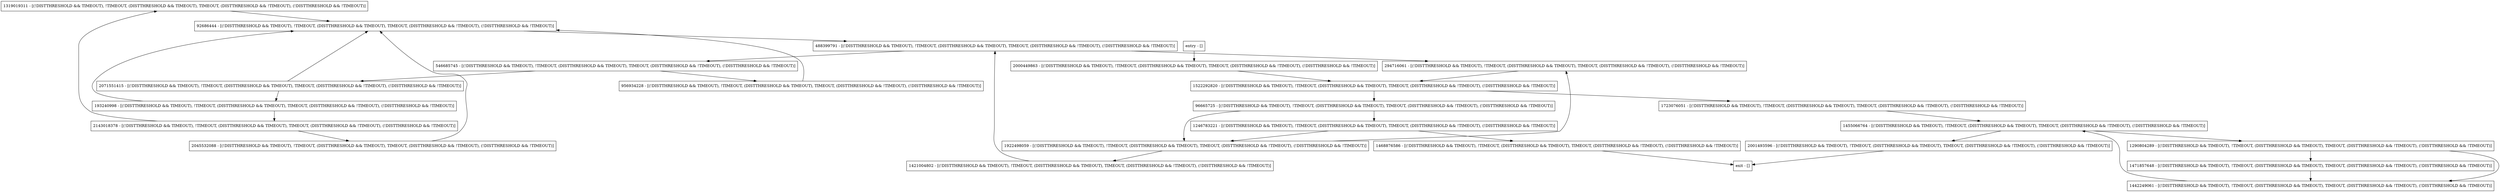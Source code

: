 digraph getMergedColors {
node [shape=record];
1319019311 [label="1319019311 - [(!DISTTHRESHOLD && TIMEOUT), !TIMEOUT, (DISTTHRESHOLD && TIMEOUT), TIMEOUT, (DISTTHRESHOLD && !TIMEOUT), (!DISTTHRESHOLD && !TIMEOUT)]"];
1442249061 [label="1442249061 - [(!DISTTHRESHOLD && TIMEOUT), !TIMEOUT, (DISTTHRESHOLD && TIMEOUT), TIMEOUT, (DISTTHRESHOLD && !TIMEOUT), (!DISTTHRESHOLD && !TIMEOUT)]"];
1421004802 [label="1421004802 - [(!DISTTHRESHOLD && TIMEOUT), !TIMEOUT, (DISTTHRESHOLD && TIMEOUT), TIMEOUT, (DISTTHRESHOLD && !TIMEOUT), (!DISTTHRESHOLD && !TIMEOUT)]"];
546685745 [label="546685745 - [(!DISTTHRESHOLD && TIMEOUT), !TIMEOUT, (DISTTHRESHOLD && TIMEOUT), TIMEOUT, (DISTTHRESHOLD && !TIMEOUT), (!DISTTHRESHOLD && !TIMEOUT)]"];
1522292820 [label="1522292820 - [(!DISTTHRESHOLD && TIMEOUT), !TIMEOUT, (DISTTHRESHOLD && TIMEOUT), TIMEOUT, (DISTTHRESHOLD && !TIMEOUT), (!DISTTHRESHOLD && !TIMEOUT)]"];
2000449863 [label="2000449863 - [(!DISTTHRESHOLD && TIMEOUT), !TIMEOUT, (DISTTHRESHOLD && TIMEOUT), TIMEOUT, (DISTTHRESHOLD && !TIMEOUT), (!DISTTHRESHOLD && !TIMEOUT)]"];
488399791 [label="488399791 - [(!DISTTHRESHOLD && TIMEOUT), !TIMEOUT, (DISTTHRESHOLD && TIMEOUT), TIMEOUT, (DISTTHRESHOLD && !TIMEOUT), (!DISTTHRESHOLD && !TIMEOUT)]"];
2143018378 [label="2143018378 - [(!DISTTHRESHOLD && TIMEOUT), !TIMEOUT, (DISTTHRESHOLD && TIMEOUT), TIMEOUT, (DISTTHRESHOLD && !TIMEOUT), (!DISTTHRESHOLD && !TIMEOUT)]"];
1723076051 [label="1723076051 - [(!DISTTHRESHOLD && TIMEOUT), !TIMEOUT, (DISTTHRESHOLD && TIMEOUT), TIMEOUT, (DISTTHRESHOLD && !TIMEOUT), (!DISTTHRESHOLD && !TIMEOUT)]"];
1468876586 [label="1468876586 - [(!DISTTHRESHOLD && TIMEOUT), !TIMEOUT, (DISTTHRESHOLD && TIMEOUT), TIMEOUT, (DISTTHRESHOLD && !TIMEOUT), (!DISTTHRESHOLD && !TIMEOUT)]"];
1246783221 [label="1246783221 - [(!DISTTHRESHOLD && TIMEOUT), !TIMEOUT, (DISTTHRESHOLD && TIMEOUT), TIMEOUT, (DISTTHRESHOLD && !TIMEOUT), (!DISTTHRESHOLD && !TIMEOUT)]"];
1471857648 [label="1471857648 - [(!DISTTHRESHOLD && TIMEOUT), !TIMEOUT, (DISTTHRESHOLD && TIMEOUT), TIMEOUT, (DISTTHRESHOLD && !TIMEOUT), (!DISTTHRESHOLD && !TIMEOUT)]"];
96665725 [label="96665725 - [(!DISTTHRESHOLD && TIMEOUT), !TIMEOUT, (DISTTHRESHOLD && TIMEOUT), TIMEOUT, (DISTTHRESHOLD && !TIMEOUT), (!DISTTHRESHOLD && !TIMEOUT)]"];
1290804289 [label="1290804289 - [(!DISTTHRESHOLD && TIMEOUT), !TIMEOUT, (DISTTHRESHOLD && TIMEOUT), TIMEOUT, (DISTTHRESHOLD && !TIMEOUT), (!DISTTHRESHOLD && !TIMEOUT)]"];
193240998 [label="193240998 - [(!DISTTHRESHOLD && TIMEOUT), !TIMEOUT, (DISTTHRESHOLD && TIMEOUT), TIMEOUT, (DISTTHRESHOLD && !TIMEOUT), (!DISTTHRESHOLD && !TIMEOUT)]"];
956934228 [label="956934228 - [(!DISTTHRESHOLD && TIMEOUT), !TIMEOUT, (DISTTHRESHOLD && TIMEOUT), TIMEOUT, (DISTTHRESHOLD && !TIMEOUT), (!DISTTHRESHOLD && !TIMEOUT)]"];
2071551415 [label="2071551415 - [(!DISTTHRESHOLD && TIMEOUT), !TIMEOUT, (DISTTHRESHOLD && TIMEOUT), TIMEOUT, (DISTTHRESHOLD && !TIMEOUT), (!DISTTHRESHOLD && !TIMEOUT)]"];
2001493596 [label="2001493596 - [(!DISTTHRESHOLD && TIMEOUT), !TIMEOUT, (DISTTHRESHOLD && TIMEOUT), TIMEOUT, (DISTTHRESHOLD && !TIMEOUT), (!DISTTHRESHOLD && !TIMEOUT)]"];
2045532088 [label="2045532088 - [(!DISTTHRESHOLD && TIMEOUT), !TIMEOUT, (DISTTHRESHOLD && TIMEOUT), TIMEOUT, (DISTTHRESHOLD && !TIMEOUT), (!DISTTHRESHOLD && !TIMEOUT)]"];
1455066764 [label="1455066764 - [(!DISTTHRESHOLD && TIMEOUT), !TIMEOUT, (DISTTHRESHOLD && TIMEOUT), TIMEOUT, (DISTTHRESHOLD && !TIMEOUT), (!DISTTHRESHOLD && !TIMEOUT)]"];
entry [label="entry - []"];
exit [label="exit - []"];
294716061 [label="294716061 - [(!DISTTHRESHOLD && TIMEOUT), !TIMEOUT, (DISTTHRESHOLD && TIMEOUT), TIMEOUT, (DISTTHRESHOLD && !TIMEOUT), (!DISTTHRESHOLD && !TIMEOUT)]"];
92686444 [label="92686444 - [(!DISTTHRESHOLD && TIMEOUT), !TIMEOUT, (DISTTHRESHOLD && TIMEOUT), TIMEOUT, (DISTTHRESHOLD && !TIMEOUT), (!DISTTHRESHOLD && !TIMEOUT)]"];
1922498059 [label="1922498059 - [(!DISTTHRESHOLD && TIMEOUT), !TIMEOUT, (DISTTHRESHOLD && TIMEOUT), TIMEOUT, (DISTTHRESHOLD && !TIMEOUT), (!DISTTHRESHOLD && !TIMEOUT)]"];
entry;
exit;
1319019311 -> 92686444;
1442249061 -> 1455066764;
1421004802 -> 488399791;
546685745 -> 956934228;
546685745 -> 2071551415;
1522292820 -> 1723076051;
1522292820 -> 96665725;
2000449863 -> 1522292820;
488399791 -> 546685745;
488399791 -> 294716061;
2143018378 -> 2045532088;
2143018378 -> 1319019311;
1723076051 -> 1455066764;
1468876586 -> exit;
1246783221 -> 1468876586;
1246783221 -> 1922498059;
1471857648 -> 1442249061;
96665725 -> 1246783221;
96665725 -> 1922498059;
1290804289 -> 1471857648;
1290804289 -> 1442249061;
193240998 -> 92686444;
193240998 -> 2143018378;
956934228 -> 92686444;
2071551415 -> 92686444;
2071551415 -> 193240998;
2001493596 -> exit;
2045532088 -> 92686444;
1455066764 -> 1290804289;
1455066764 -> 2001493596;
entry -> 2000449863;
294716061 -> 1522292820;
92686444 -> 488399791;
1922498059 -> 294716061;
1922498059 -> 1421004802;
}

